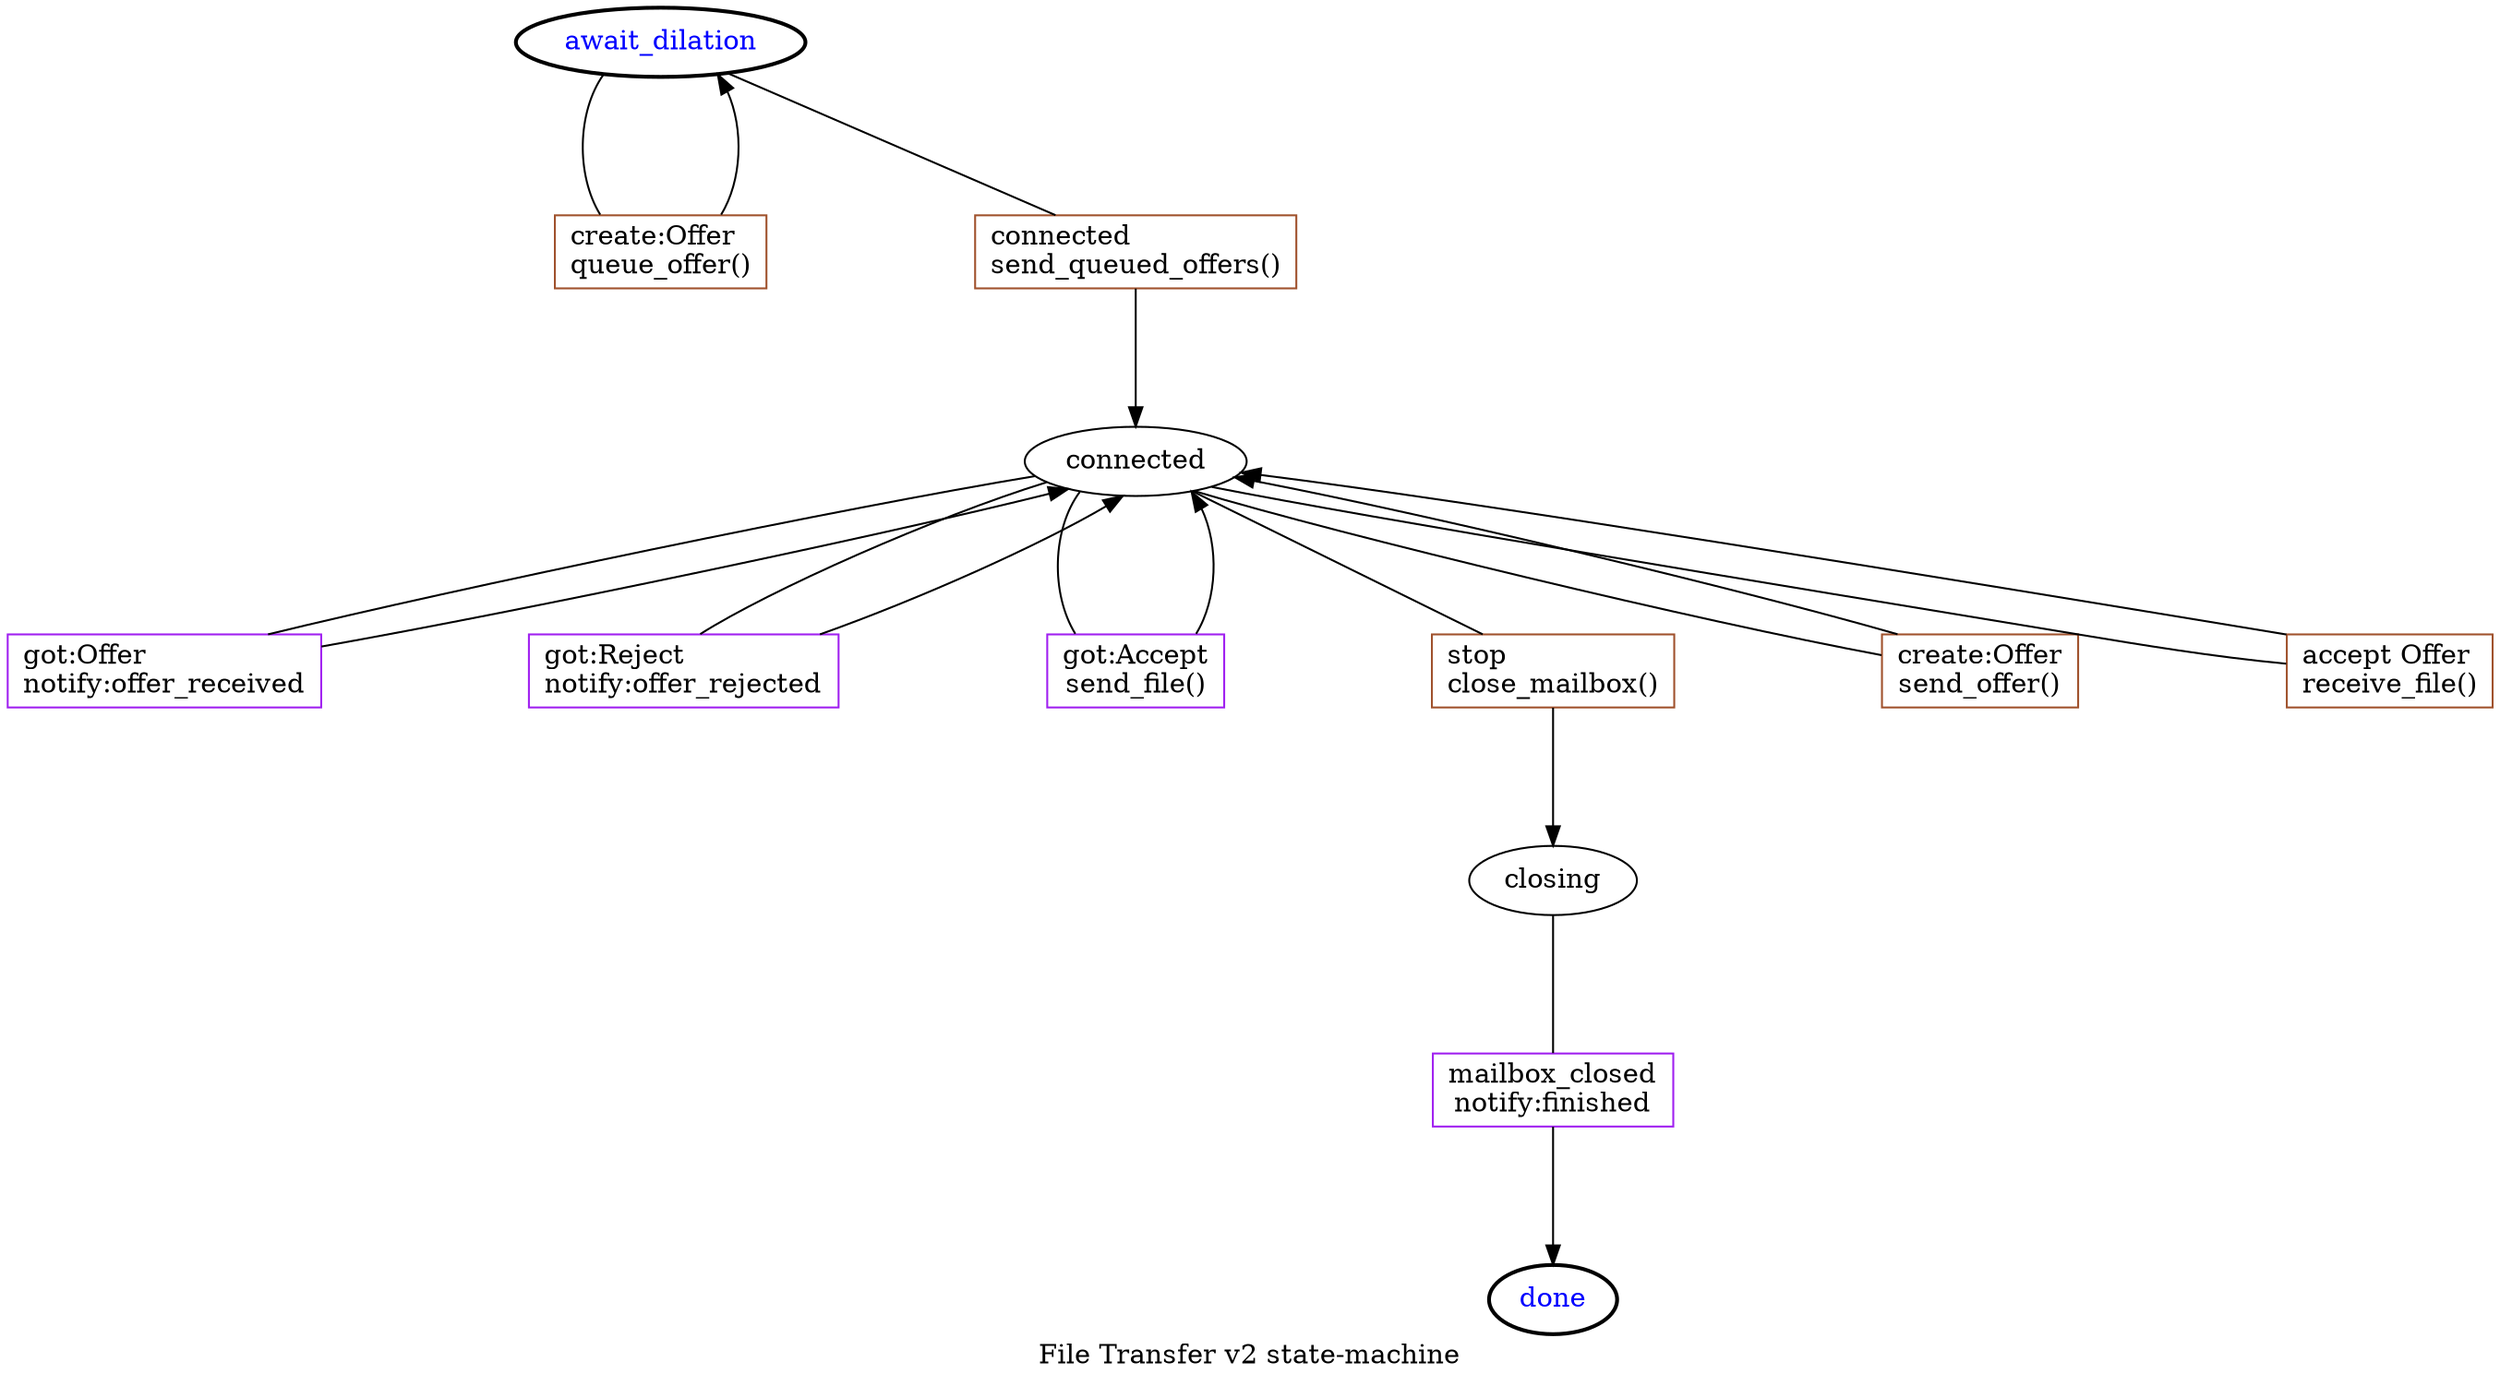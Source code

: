 digraph {
        label="File Transfer v2 state-machine";
        labelfontsize=40;
        labelfontname="Source Code Pro";
        pack=true;
        rankdir="TB";
        ranksep="1.0 equally";
        nodesep=1.5;
/*graph [nodesep=1.5];*/
node[];
edge [labelfloat=true,labelfontsize=16,];

        await_dilation [style=bold,fontcolor=blue];

        // user creates an Offer (before connection has completed)
        await_dilation -> create_offer0[arrowhead=none];
        create_offer0 -> await_dilation;
        create_offer0[shape=box,color=sienna,label="create:Offer\lqueue_offer()"];

        // the Dilation connection becomes available
        await_dilation -> got_connect[arrowhead=none];
        got_connect -> connected;
        got_connect[shape=box,color=sienna,label="connected\lsend_queued_offers()"]

        // other side sends offer, we notify our human
        connected -> got_offer[arrowhead=none];
        got_offer -> connected;
        got_offer[shape=box,color=purple,label="got:Offer\lnotify:offer_received"];

        // other side rejects our offer, notify human
        connected -> reject_offer[arrowhead=none];
        reject_offer -> connected;
        reject_offer[shape=box,color=purple,label="got:Reject\lnotify:offer_rejected"];

        // other side accepts our offer, send file
        connected -> got_accept[arrowhead=none];
        got_accept -> connected;
        got_accept[shape=box,color=purple,label="got:Accept\lsend_file()"];

        // human tells us to stop, shut down
        connected -> send_stop[arrowhead=none];
        send_stop -> closing;
        send_stop[shape=box,color=sienna,label="stop\lclose_mailbox()"];

        // user creates an Offer (while connected)
        connected -> create_offer2[arrowhead=none];
        create_offer2 -> connected;
        create_offer2[shape=box,color=sienna,label="create:Offer\lsend_offer()"];

        // our human accepts an offer, download the file
        connected -> accept_offer[arrowhead=none];
        accept_offer -> connected;
        accept_offer[shape=box,color=sienna,label="accept Offer\lreceive_file()"];

        // mailbox confirms close
        closing -> await_close[arrowhead=none];
        await_close -> done;
        await_close[shape=box,color=purple,label="mailbox_closed\lnotify:finished"];

        done [style=bold,fontcolor=blue];


        // bunch of error cases .. technically there's probably a few
        // more (like if we receive anything at all in "closing" or
        // "closing_error")
        //
        // uncomment to .. clutter the diagram

        /*

        // get Offer before Version
        await_version -> offer_err0[arrowhead=none,color=red];
        offer_err0 -> closing_error[color=red];
        offer_err0[shape=box,color=purple,label="got:Offer\lclose_mailbox()"]

        // get Accept before Version
        await_version -> offer_ans0[arrowhead=none,color=red];
        offer_ans0 -> closing_error[color=red];
        offer_ans0[shape=box,color=purple,label="got:Accept\lclose_mailbox()"]

        // get Reject before Version
        await_version -> offer_rej0[arrowhead=none,color=red];
        offer_rej0 -> closing_error[color=red];
        offer_rej0[shape=box,color=purple,label="got:Reject\lclose_mailbox()"]

        // closing_error worked
        closing_error -> err_close[arrowhead=none,color=red];
        err_close -> done[color=red];
        err_close[shape=box,color=purple,label="mailbox_closed\lnotify:finished_error"];

        */
}